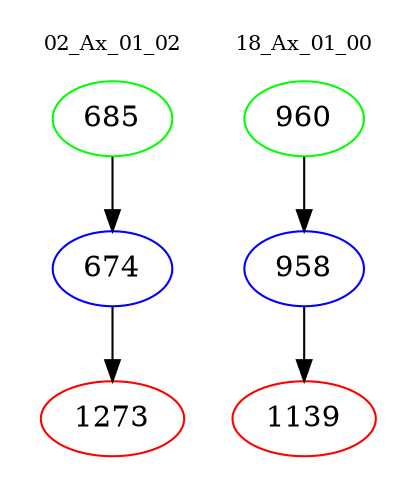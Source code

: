 digraph{
subgraph cluster_0 {
color = white
label = "02_Ax_01_02";
fontsize=10;
T0_685 [label="685", color="green"]
T0_685 -> T0_674 [color="black"]
T0_674 [label="674", color="blue"]
T0_674 -> T0_1273 [color="black"]
T0_1273 [label="1273", color="red"]
}
subgraph cluster_1 {
color = white
label = "18_Ax_01_00";
fontsize=10;
T1_960 [label="960", color="green"]
T1_960 -> T1_958 [color="black"]
T1_958 [label="958", color="blue"]
T1_958 -> T1_1139 [color="black"]
T1_1139 [label="1139", color="red"]
}
}
